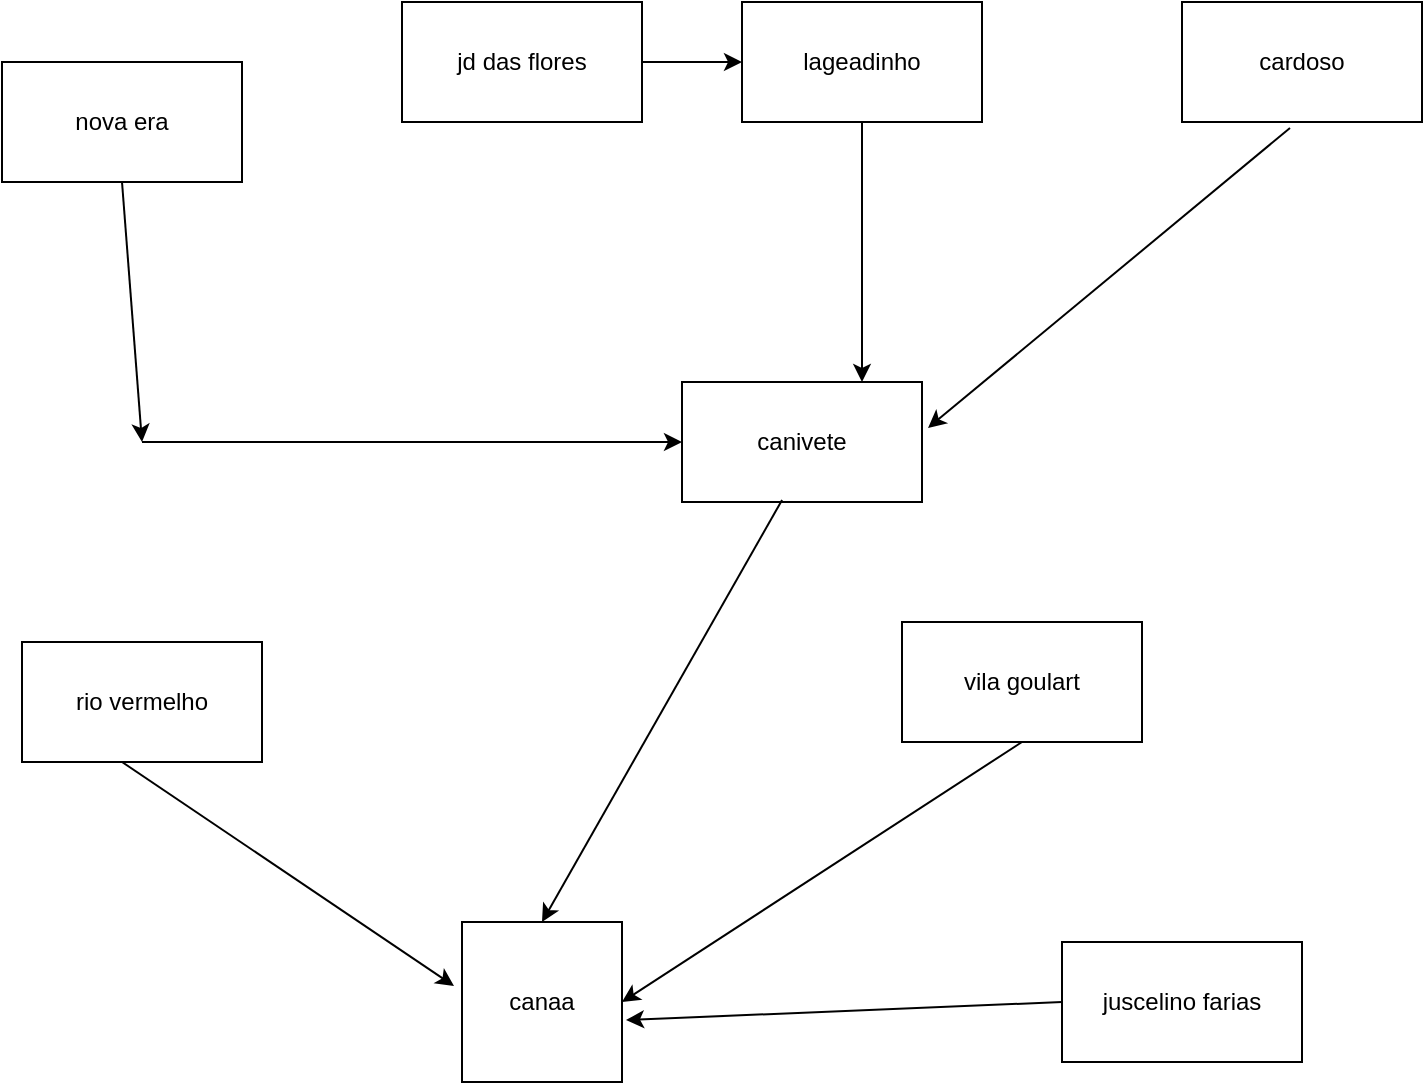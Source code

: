 <mxfile version="26.0.16">
  <diagram name="Página-1" id="dPa4wYFPE1WIMYZoGXn_">
    <mxGraphModel dx="880" dy="434" grid="1" gridSize="10" guides="1" tooltips="1" connect="1" arrows="1" fold="1" page="1" pageScale="1" pageWidth="827" pageHeight="1169" math="0" shadow="0">
      <root>
        <mxCell id="0" />
        <mxCell id="1" parent="0" />
        <mxCell id="ecHRHPFbV-F2OtDyLMCy-1" value="nova era" style="rounded=0;whiteSpace=wrap;html=1;" vertex="1" parent="1">
          <mxGeometry x="10" y="40" width="120" height="60" as="geometry" />
        </mxCell>
        <mxCell id="ecHRHPFbV-F2OtDyLMCy-2" value="canivete" style="rounded=0;whiteSpace=wrap;html=1;" vertex="1" parent="1">
          <mxGeometry x="350" y="200" width="120" height="60" as="geometry" />
        </mxCell>
        <mxCell id="ecHRHPFbV-F2OtDyLMCy-3" value="" style="endArrow=classic;html=1;rounded=0;exitX=0.5;exitY=1;exitDx=0;exitDy=0;" edge="1" parent="1" source="ecHRHPFbV-F2OtDyLMCy-1">
          <mxGeometry width="50" height="50" relative="1" as="geometry">
            <mxPoint x="90" y="190" as="sourcePoint" />
            <mxPoint x="80" y="230" as="targetPoint" />
          </mxGeometry>
        </mxCell>
        <mxCell id="ecHRHPFbV-F2OtDyLMCy-4" value="" style="endArrow=classic;html=1;rounded=0;entryX=0;entryY=0.5;entryDx=0;entryDy=0;" edge="1" parent="1" target="ecHRHPFbV-F2OtDyLMCy-2">
          <mxGeometry width="50" height="50" relative="1" as="geometry">
            <mxPoint x="90" y="230" as="sourcePoint" />
            <mxPoint x="440" y="200" as="targetPoint" />
            <Array as="points">
              <mxPoint x="80" y="230" />
            </Array>
          </mxGeometry>
        </mxCell>
        <mxCell id="ecHRHPFbV-F2OtDyLMCy-6" value="jd das flores" style="rounded=0;whiteSpace=wrap;html=1;" vertex="1" parent="1">
          <mxGeometry x="210" y="10" width="120" height="60" as="geometry" />
        </mxCell>
        <mxCell id="ecHRHPFbV-F2OtDyLMCy-7" value="lageadinho" style="rounded=0;whiteSpace=wrap;html=1;" vertex="1" parent="1">
          <mxGeometry x="380" y="10" width="120" height="60" as="geometry" />
        </mxCell>
        <mxCell id="ecHRHPFbV-F2OtDyLMCy-8" value="" style="endArrow=classic;html=1;rounded=0;entryX=0;entryY=0.5;entryDx=0;entryDy=0;exitX=1;exitY=0.5;exitDx=0;exitDy=0;" edge="1" parent="1" source="ecHRHPFbV-F2OtDyLMCy-6" target="ecHRHPFbV-F2OtDyLMCy-7">
          <mxGeometry width="50" height="50" relative="1" as="geometry">
            <mxPoint x="330" y="50" as="sourcePoint" />
            <mxPoint x="380" as="targetPoint" />
          </mxGeometry>
        </mxCell>
        <mxCell id="ecHRHPFbV-F2OtDyLMCy-9" value="" style="endArrow=classic;html=1;rounded=0;entryX=0.75;entryY=0;entryDx=0;entryDy=0;" edge="1" parent="1" target="ecHRHPFbV-F2OtDyLMCy-2">
          <mxGeometry width="50" height="50" relative="1" as="geometry">
            <mxPoint x="440" y="70" as="sourcePoint" />
            <mxPoint x="490" y="20" as="targetPoint" />
          </mxGeometry>
        </mxCell>
        <mxCell id="ecHRHPFbV-F2OtDyLMCy-10" value="cardoso" style="rounded=0;whiteSpace=wrap;html=1;" vertex="1" parent="1">
          <mxGeometry x="600" y="10" width="120" height="60" as="geometry" />
        </mxCell>
        <mxCell id="ecHRHPFbV-F2OtDyLMCy-11" value="" style="endArrow=classic;html=1;rounded=0;exitX=0.45;exitY=1.05;exitDx=0;exitDy=0;exitPerimeter=0;entryX=1.025;entryY=0.383;entryDx=0;entryDy=0;entryPerimeter=0;" edge="1" parent="1" source="ecHRHPFbV-F2OtDyLMCy-10" target="ecHRHPFbV-F2OtDyLMCy-2">
          <mxGeometry width="50" height="50" relative="1" as="geometry">
            <mxPoint x="390" y="230" as="sourcePoint" />
            <mxPoint x="650" y="100" as="targetPoint" />
          </mxGeometry>
        </mxCell>
        <mxCell id="ecHRHPFbV-F2OtDyLMCy-12" value="canaa" style="whiteSpace=wrap;html=1;aspect=fixed;" vertex="1" parent="1">
          <mxGeometry x="240" y="470" width="80" height="80" as="geometry" />
        </mxCell>
        <mxCell id="ecHRHPFbV-F2OtDyLMCy-13" value="" style="endArrow=classic;html=1;rounded=0;exitX=0.417;exitY=0.983;exitDx=0;exitDy=0;exitPerimeter=0;entryX=0.5;entryY=0;entryDx=0;entryDy=0;" edge="1" parent="1" source="ecHRHPFbV-F2OtDyLMCy-2" target="ecHRHPFbV-F2OtDyLMCy-12">
          <mxGeometry width="50" height="50" relative="1" as="geometry">
            <mxPoint x="390" y="430" as="sourcePoint" />
            <mxPoint x="440" y="380" as="targetPoint" />
          </mxGeometry>
        </mxCell>
        <mxCell id="ecHRHPFbV-F2OtDyLMCy-14" value="rio vermelho" style="rounded=0;whiteSpace=wrap;html=1;" vertex="1" parent="1">
          <mxGeometry x="20" y="330" width="120" height="60" as="geometry" />
        </mxCell>
        <mxCell id="ecHRHPFbV-F2OtDyLMCy-15" value="" style="endArrow=classic;html=1;rounded=0;entryX=-0.05;entryY=0.4;entryDx=0;entryDy=0;entryPerimeter=0;" edge="1" parent="1" target="ecHRHPFbV-F2OtDyLMCy-12">
          <mxGeometry width="50" height="50" relative="1" as="geometry">
            <mxPoint x="70" y="390" as="sourcePoint" />
            <mxPoint x="120" y="340" as="targetPoint" />
          </mxGeometry>
        </mxCell>
        <mxCell id="ecHRHPFbV-F2OtDyLMCy-16" value="vila goulart" style="rounded=0;whiteSpace=wrap;html=1;" vertex="1" parent="1">
          <mxGeometry x="460" y="320" width="120" height="60" as="geometry" />
        </mxCell>
        <mxCell id="ecHRHPFbV-F2OtDyLMCy-17" value="" style="endArrow=classic;html=1;rounded=0;exitX=0.5;exitY=1;exitDx=0;exitDy=0;entryX=1;entryY=0.5;entryDx=0;entryDy=0;" edge="1" parent="1" source="ecHRHPFbV-F2OtDyLMCy-16" target="ecHRHPFbV-F2OtDyLMCy-12">
          <mxGeometry width="50" height="50" relative="1" as="geometry">
            <mxPoint x="390" y="430" as="sourcePoint" />
            <mxPoint x="440" y="380" as="targetPoint" />
          </mxGeometry>
        </mxCell>
        <mxCell id="ecHRHPFbV-F2OtDyLMCy-18" value="juscelino farias" style="rounded=0;whiteSpace=wrap;html=1;" vertex="1" parent="1">
          <mxGeometry x="540" y="480" width="120" height="60" as="geometry" />
        </mxCell>
        <mxCell id="ecHRHPFbV-F2OtDyLMCy-21" value="" style="endArrow=classic;html=1;rounded=0;exitX=0;exitY=0.5;exitDx=0;exitDy=0;entryX=1.025;entryY=0.613;entryDx=0;entryDy=0;entryPerimeter=0;" edge="1" parent="1" source="ecHRHPFbV-F2OtDyLMCy-18" target="ecHRHPFbV-F2OtDyLMCy-12">
          <mxGeometry width="50" height="50" relative="1" as="geometry">
            <mxPoint x="390" y="430" as="sourcePoint" />
            <mxPoint x="440" y="380" as="targetPoint" />
          </mxGeometry>
        </mxCell>
      </root>
    </mxGraphModel>
  </diagram>
</mxfile>
